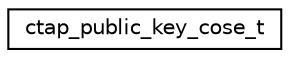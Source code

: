 digraph "Graphical Class Hierarchy"
{
 // LATEX_PDF_SIZE
  edge [fontname="Helvetica",fontsize="10",labelfontname="Helvetica",labelfontsize="10"];
  node [fontname="Helvetica",fontsize="10",shape=record];
  rankdir="LR";
  Node0 [label="ctap_public_key_cose_t",height=0.2,width=0.4,color="black", fillcolor="white", style="filled",URL="$structctap__public__key__cose__t.html",tooltip="CTAP cose key struct."];
}

